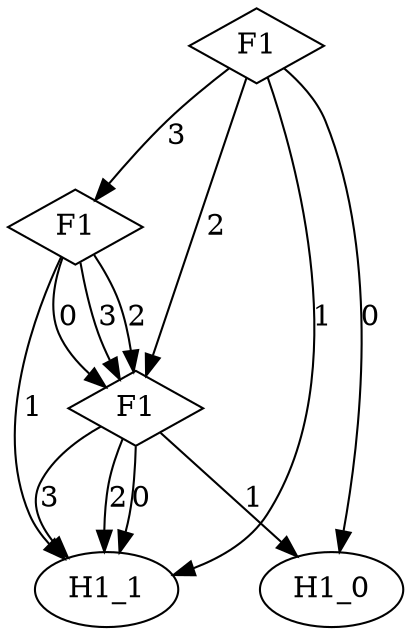 digraph {
node [label=H1_1,style=""] H1_1
node [label=H1_1,style=""] H1_1
node [label=H1_0,style=""] H1_0
node [label=H1_1,style=""] H1_1
node [label=H1_1,style=""] H1_1
node [label=H1_1,style=""] H1_1
node [label=H1_0,style=""] H1_0
node [label=F1,shape="diamond",style=""] 2
node [label=F1,shape="diamond",style=""] 1
node [label=F1,shape="diamond",style=""] 0

2 -> H1_1 [label="3"]
2 -> H1_1 [label="2"]
2 -> H1_0 [label="1"]
2 -> H1_1 [label="0"]
1 -> 2 [label="3"]
1 -> 2 [label="2"]
1 -> H1_1 [label="1"]
1 -> 2 [label="0"]
0 -> 1 [label="3"]
0 -> 2 [label="2"]
0 -> H1_1 [label="1"]
0 -> H1_0 [label="0"]
}